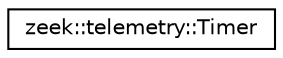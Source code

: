 digraph "Graphical Class Hierarchy"
{
 // LATEX_PDF_SIZE
  edge [fontname="Helvetica",fontsize="10",labelfontname="Helvetica",labelfontsize="10"];
  node [fontname="Helvetica",fontsize="10",shape=record];
  rankdir="LR";
  Node0 [label="zeek::telemetry::Timer",height=0.2,width=0.4,color="black", fillcolor="white", style="filled",URL="$dd/d4e/classzeek_1_1telemetry_1_1Timer.html",tooltip=" "];
}
